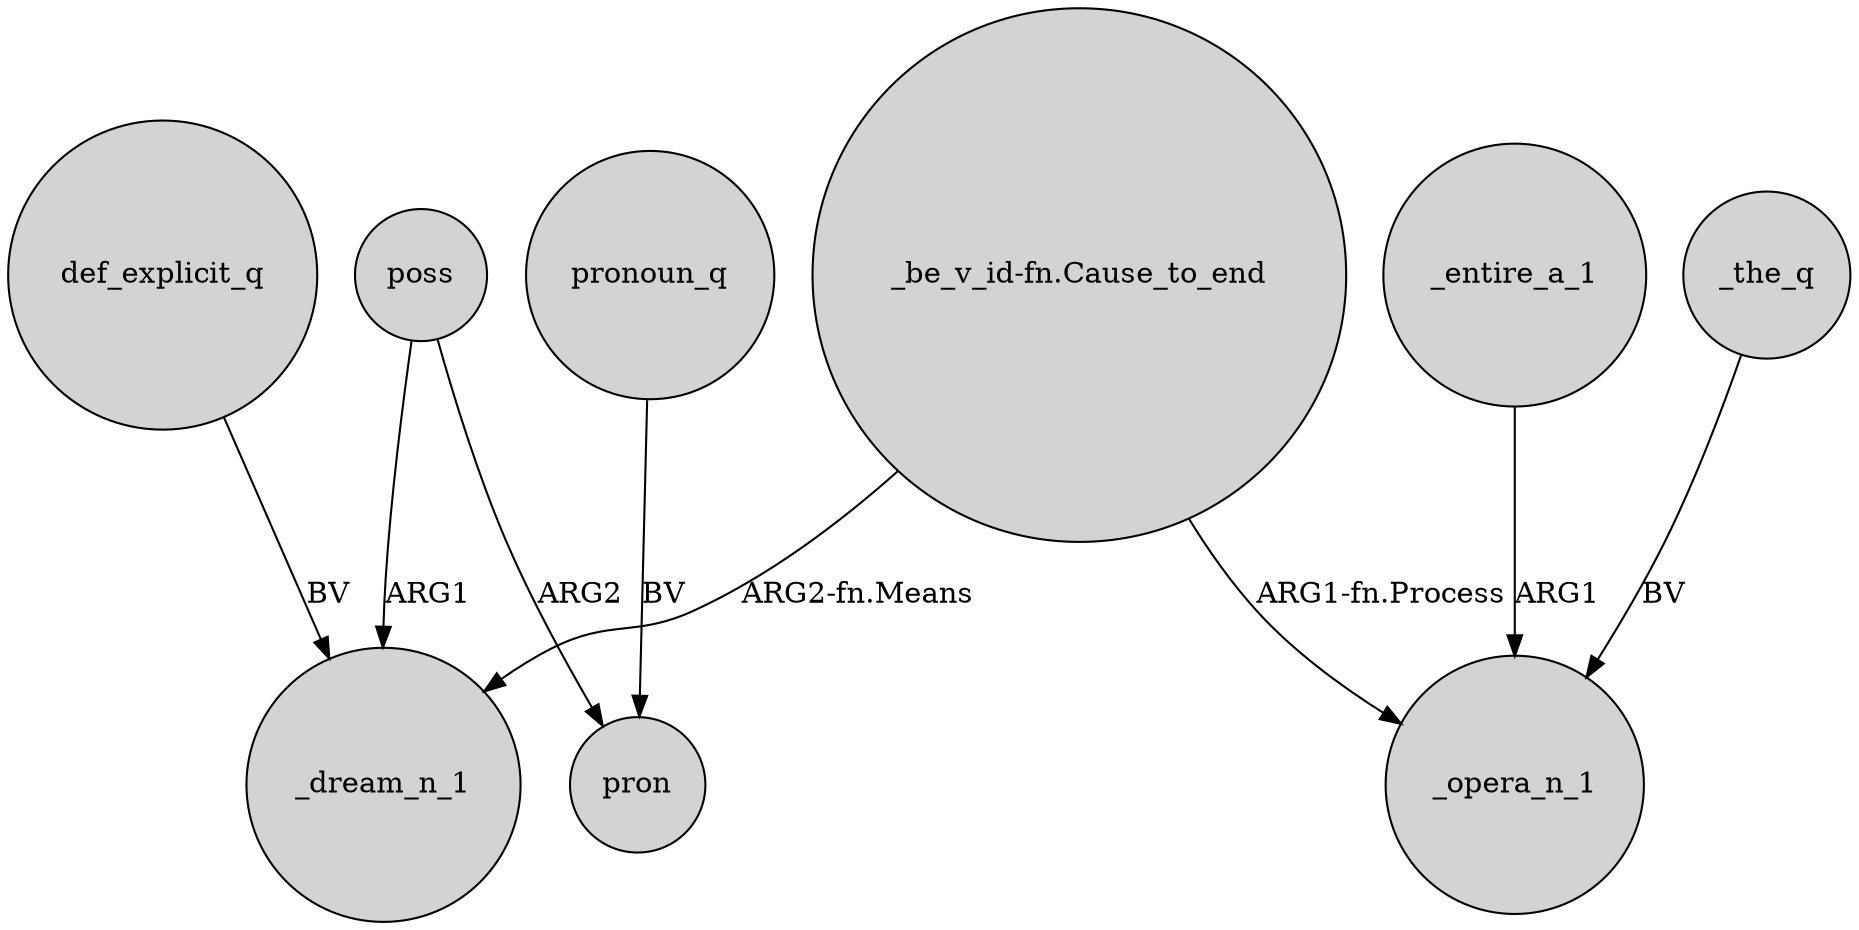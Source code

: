 digraph {
	node [shape=circle style=filled]
	poss -> _dream_n_1 [label=ARG1]
	"_be_v_id-fn.Cause_to_end" -> _dream_n_1 [label="ARG2-fn.Means"]
	_the_q -> _opera_n_1 [label=BV]
	_entire_a_1 -> _opera_n_1 [label=ARG1]
	"_be_v_id-fn.Cause_to_end" -> _opera_n_1 [label="ARG1-fn.Process"]
	def_explicit_q -> _dream_n_1 [label=BV]
	pronoun_q -> pron [label=BV]
	poss -> pron [label=ARG2]
}
